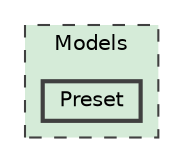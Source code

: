 digraph "C:/Users/tkefauver/Source/Repos/MonkeyPaste/Common/MonkeyPaste.Common.Plugin/Models/Preset"
{
 // LATEX_PDF_SIZE
  bgcolor="transparent";
  edge [fontname=Helvetica,fontsize=10,labelfontname=Helvetica,labelfontsize=10];
  node [fontname=Helvetica,fontsize=10,shape=box,height=0.2,width=0.4];
  compound=true
  subgraph clusterdir_22305cb0964bbe63c21991dd2265ce48 {
    graph [ bgcolor="#d5ebd8", pencolor="grey25", label="Models", fontname=Helvetica,fontsize=10 style="filled,dashed", URL="dir_22305cb0964bbe63c21991dd2265ce48.html",tooltip=""]
  dir_f5188a55a768e7292e2394d37bf899fd [label="Preset", fillcolor="#d5ebd8", color="grey25", style="filled,bold", URL="dir_f5188a55a768e7292e2394d37bf899fd.html",tooltip=""];
  }
}
